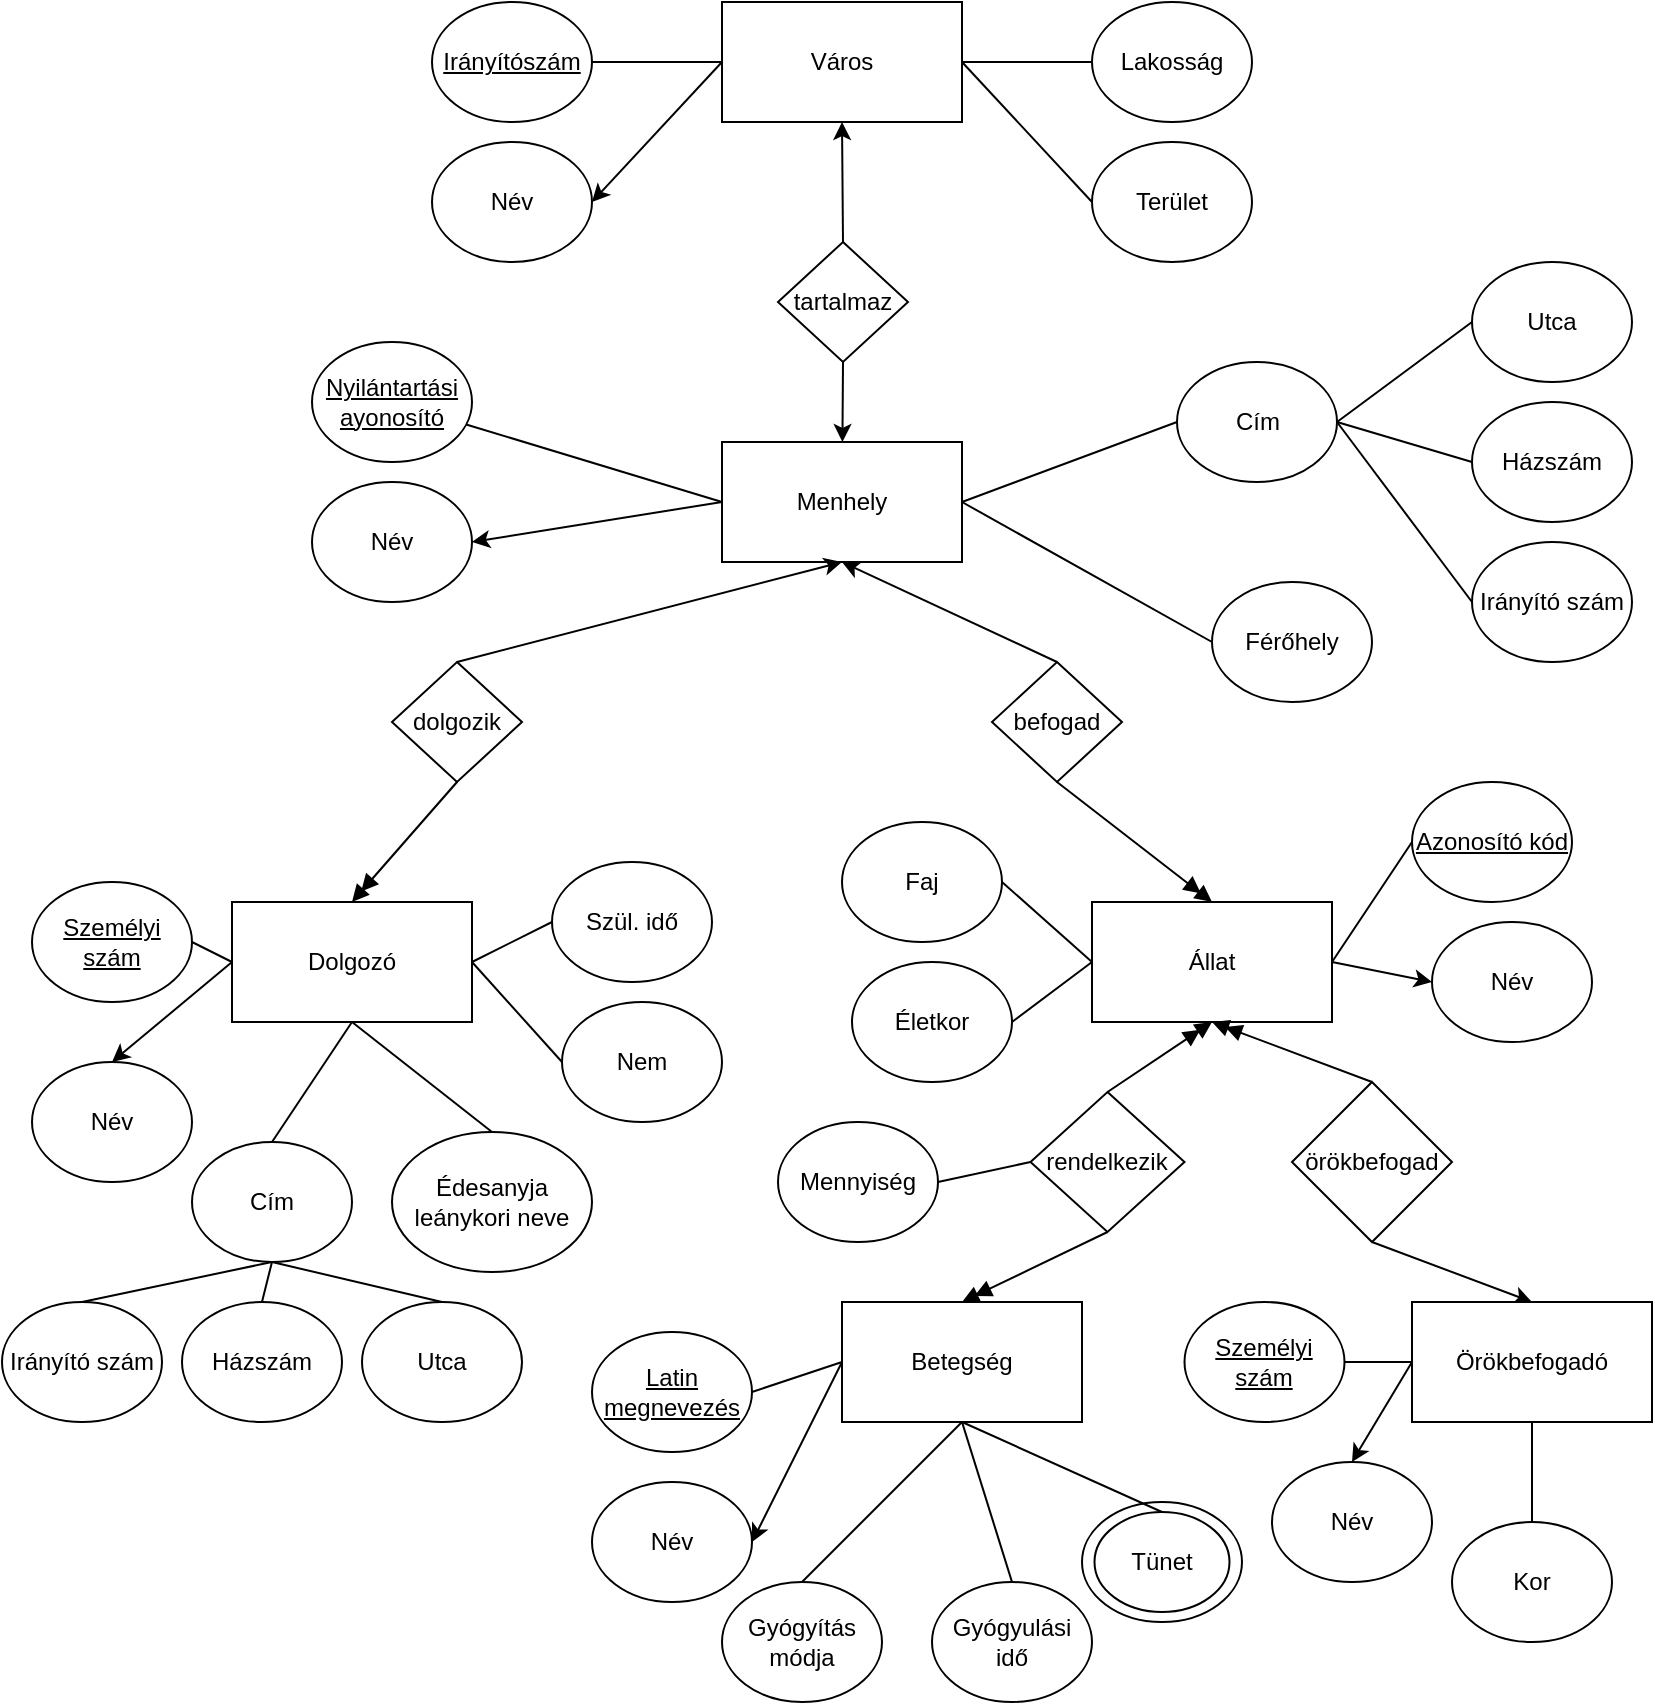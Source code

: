 <mxfile version="24.8.3">
  <diagram name="Page-1" id="3XOxG6FMkao1AMan2YhP">
    <mxGraphModel dx="1224" dy="873" grid="1" gridSize="10" guides="1" tooltips="1" connect="1" arrows="1" fold="1" page="1" pageScale="1" pageWidth="850" pageHeight="1100" math="0" shadow="0">
      <root>
        <mxCell id="0" />
        <mxCell id="1" parent="0" />
        <mxCell id="oJl91GnHJdicE9mI5OMN-5" value="&lt;u&gt;Irányítószám&lt;/u&gt;" style="ellipse;whiteSpace=wrap;html=1;" vertex="1" parent="1">
          <mxGeometry x="220" y="20" width="80" height="60" as="geometry" />
        </mxCell>
        <mxCell id="oJl91GnHJdicE9mI5OMN-7" value="Város" style="rounded=0;whiteSpace=wrap;html=1;" vertex="1" parent="1">
          <mxGeometry x="365" y="20" width="120" height="60" as="geometry" />
        </mxCell>
        <mxCell id="oJl91GnHJdicE9mI5OMN-8" value="Lakosság" style="ellipse;whiteSpace=wrap;html=1;" vertex="1" parent="1">
          <mxGeometry x="550" y="20" width="80" height="60" as="geometry" />
        </mxCell>
        <mxCell id="oJl91GnHJdicE9mI5OMN-9" value="Terület" style="ellipse;whiteSpace=wrap;html=1;" vertex="1" parent="1">
          <mxGeometry x="550" y="90" width="80" height="60" as="geometry" />
        </mxCell>
        <mxCell id="oJl91GnHJdicE9mI5OMN-10" value="Név" style="ellipse;whiteSpace=wrap;html=1;" vertex="1" parent="1">
          <mxGeometry x="220" y="90" width="80" height="60" as="geometry" />
        </mxCell>
        <mxCell id="oJl91GnHJdicE9mI5OMN-11" value="" style="endArrow=none;html=1;rounded=0;exitX=1;exitY=0.5;exitDx=0;exitDy=0;entryX=0;entryY=0.5;entryDx=0;entryDy=0;" edge="1" parent="1" source="oJl91GnHJdicE9mI5OMN-5" target="oJl91GnHJdicE9mI5OMN-7">
          <mxGeometry width="50" height="50" relative="1" as="geometry">
            <mxPoint x="400" y="470" as="sourcePoint" />
            <mxPoint x="450" y="420" as="targetPoint" />
          </mxGeometry>
        </mxCell>
        <mxCell id="oJl91GnHJdicE9mI5OMN-12" value="" style="endArrow=none;html=1;rounded=0;exitX=1;exitY=0.5;exitDx=0;exitDy=0;entryX=0;entryY=0.5;entryDx=0;entryDy=0;endFill=0;startArrow=classic;startFill=1;" edge="1" parent="1" source="oJl91GnHJdicE9mI5OMN-10" target="oJl91GnHJdicE9mI5OMN-7">
          <mxGeometry width="50" height="50" relative="1" as="geometry">
            <mxPoint x="310" y="60" as="sourcePoint" />
            <mxPoint x="375" y="60" as="targetPoint" />
          </mxGeometry>
        </mxCell>
        <mxCell id="oJl91GnHJdicE9mI5OMN-13" value="" style="endArrow=none;html=1;rounded=0;exitX=1;exitY=0.5;exitDx=0;exitDy=0;entryX=0;entryY=0.5;entryDx=0;entryDy=0;" edge="1" parent="1" source="oJl91GnHJdicE9mI5OMN-7" target="oJl91GnHJdicE9mI5OMN-8">
          <mxGeometry width="50" height="50" relative="1" as="geometry">
            <mxPoint x="310" y="130" as="sourcePoint" />
            <mxPoint x="375" y="60" as="targetPoint" />
          </mxGeometry>
        </mxCell>
        <mxCell id="oJl91GnHJdicE9mI5OMN-14" value="" style="endArrow=none;html=1;rounded=0;entryX=0;entryY=0.5;entryDx=0;entryDy=0;exitX=1;exitY=0.5;exitDx=0;exitDy=0;" edge="1" parent="1" source="oJl91GnHJdicE9mI5OMN-7" target="oJl91GnHJdicE9mI5OMN-9">
          <mxGeometry width="50" height="50" relative="1" as="geometry">
            <mxPoint x="495" y="60" as="sourcePoint" />
            <mxPoint x="560" y="60" as="targetPoint" />
          </mxGeometry>
        </mxCell>
        <mxCell id="oJl91GnHJdicE9mI5OMN-15" value="tartalmaz" style="rhombus;whiteSpace=wrap;html=1;" vertex="1" parent="1">
          <mxGeometry x="393" y="140" width="65" height="60" as="geometry" />
        </mxCell>
        <mxCell id="oJl91GnHJdicE9mI5OMN-17" value="" style="endArrow=classic;html=1;rounded=0;entryX=0.5;entryY=1;entryDx=0;entryDy=0;exitX=0.5;exitY=0;exitDx=0;exitDy=0;" edge="1" parent="1" source="oJl91GnHJdicE9mI5OMN-15" target="oJl91GnHJdicE9mI5OMN-7">
          <mxGeometry width="50" height="50" relative="1" as="geometry">
            <mxPoint x="400" y="470" as="sourcePoint" />
            <mxPoint x="450" y="420" as="targetPoint" />
          </mxGeometry>
        </mxCell>
        <mxCell id="oJl91GnHJdicE9mI5OMN-19" value="" style="endArrow=classic;html=1;rounded=0;exitX=0.5;exitY=1;exitDx=0;exitDy=0;" edge="1" parent="1" source="oJl91GnHJdicE9mI5OMN-15" target="oJl91GnHJdicE9mI5OMN-20">
          <mxGeometry width="50" height="50" relative="1" as="geometry">
            <mxPoint x="436" y="150" as="sourcePoint" />
            <mxPoint x="530" y="210" as="targetPoint" />
          </mxGeometry>
        </mxCell>
        <mxCell id="oJl91GnHJdicE9mI5OMN-20" value="Menhely" style="rounded=0;whiteSpace=wrap;html=1;" vertex="1" parent="1">
          <mxGeometry x="365" y="240" width="120" height="60" as="geometry" />
        </mxCell>
        <mxCell id="oJl91GnHJdicE9mI5OMN-22" value="befogad" style="rhombus;whiteSpace=wrap;html=1;" vertex="1" parent="1">
          <mxGeometry x="500" y="350" width="65" height="60" as="geometry" />
        </mxCell>
        <mxCell id="oJl91GnHJdicE9mI5OMN-90" style="rounded=0;orthogonalLoop=1;jettySize=auto;html=1;exitX=0.5;exitY=1;exitDx=0;exitDy=0;entryX=0.5;entryY=0;entryDx=0;entryDy=0;endArrow=doubleBlock;endFill=1;" edge="1" parent="1" source="oJl91GnHJdicE9mI5OMN-23" target="oJl91GnHJdicE9mI5OMN-76">
          <mxGeometry relative="1" as="geometry" />
        </mxCell>
        <mxCell id="oJl91GnHJdicE9mI5OMN-91" style="rounded=0;orthogonalLoop=1;jettySize=auto;html=1;exitX=0;exitY=0.5;exitDx=0;exitDy=0;entryX=1;entryY=0.5;entryDx=0;entryDy=0;endArrow=none;endFill=0;" edge="1" parent="1" source="oJl91GnHJdicE9mI5OMN-23" target="oJl91GnHJdicE9mI5OMN-74">
          <mxGeometry relative="1" as="geometry" />
        </mxCell>
        <mxCell id="oJl91GnHJdicE9mI5OMN-23" value="rendelkezik" style="rhombus;whiteSpace=wrap;html=1;" vertex="1" parent="1">
          <mxGeometry x="519.25" y="565" width="77" height="70" as="geometry" />
        </mxCell>
        <mxCell id="oJl91GnHJdicE9mI5OMN-24" value="örökbefogad" style="rhombus;whiteSpace=wrap;html=1;" vertex="1" parent="1">
          <mxGeometry x="650" y="560" width="80" height="80" as="geometry" />
        </mxCell>
        <mxCell id="oJl91GnHJdicE9mI5OMN-92" style="rounded=0;orthogonalLoop=1;jettySize=auto;html=1;exitX=0;exitY=0.5;exitDx=0;exitDy=0;entryX=1;entryY=0.5;entryDx=0;entryDy=0;endArrow=none;endFill=0;" edge="1" parent="1" source="oJl91GnHJdicE9mI5OMN-25" target="oJl91GnHJdicE9mI5OMN-73">
          <mxGeometry relative="1" as="geometry" />
        </mxCell>
        <mxCell id="oJl91GnHJdicE9mI5OMN-94" style="rounded=0;orthogonalLoop=1;jettySize=auto;html=1;exitX=1;exitY=0.5;exitDx=0;exitDy=0;entryX=0;entryY=0.5;entryDx=0;entryDy=0;endArrow=none;endFill=0;" edge="1" parent="1" source="oJl91GnHJdicE9mI5OMN-25" target="oJl91GnHJdicE9mI5OMN-70">
          <mxGeometry relative="1" as="geometry" />
        </mxCell>
        <mxCell id="oJl91GnHJdicE9mI5OMN-95" style="rounded=0;orthogonalLoop=1;jettySize=auto;html=1;exitX=1;exitY=0.5;exitDx=0;exitDy=0;entryX=0;entryY=0.5;entryDx=0;entryDy=0;endArrow=classic;endFill=1;startArrow=none;startFill=0;" edge="1" parent="1" source="oJl91GnHJdicE9mI5OMN-25" target="oJl91GnHJdicE9mI5OMN-71">
          <mxGeometry relative="1" as="geometry" />
        </mxCell>
        <mxCell id="oJl91GnHJdicE9mI5OMN-25" value="Állat" style="rounded=0;whiteSpace=wrap;html=1;" vertex="1" parent="1">
          <mxGeometry x="550" y="470" width="120" height="60" as="geometry" />
        </mxCell>
        <mxCell id="oJl91GnHJdicE9mI5OMN-27" value="dolgozik" style="rhombus;whiteSpace=wrap;html=1;" vertex="1" parent="1">
          <mxGeometry x="200" y="350" width="65" height="60" as="geometry" />
        </mxCell>
        <mxCell id="oJl91GnHJdicE9mI5OMN-28" value="" style="endArrow=classic;html=1;rounded=0;exitX=0.5;exitY=0;exitDx=0;exitDy=0;entryX=0.5;entryY=1;entryDx=0;entryDy=0;" edge="1" parent="1" source="oJl91GnHJdicE9mI5OMN-22" target="oJl91GnHJdicE9mI5OMN-20">
          <mxGeometry width="50" height="50" relative="1" as="geometry">
            <mxPoint x="560" y="320" as="sourcePoint" />
            <mxPoint x="610" y="270" as="targetPoint" />
          </mxGeometry>
        </mxCell>
        <mxCell id="oJl91GnHJdicE9mI5OMN-29" value="" style="endArrow=classic;html=1;rounded=0;exitX=0.5;exitY=0;exitDx=0;exitDy=0;entryX=0.5;entryY=1;entryDx=0;entryDy=0;" edge="1" parent="1" source="oJl91GnHJdicE9mI5OMN-27" target="oJl91GnHJdicE9mI5OMN-20">
          <mxGeometry width="50" height="50" relative="1" as="geometry">
            <mxPoint x="493" y="370" as="sourcePoint" />
            <mxPoint x="435" y="310" as="targetPoint" />
          </mxGeometry>
        </mxCell>
        <mxCell id="oJl91GnHJdicE9mI5OMN-30" value="" style="endArrow=doubleBlock;html=1;rounded=0;entryX=0.5;entryY=0;entryDx=0;entryDy=0;exitX=0.5;exitY=1;exitDx=0;exitDy=0;endFill=1;" edge="1" parent="1" source="oJl91GnHJdicE9mI5OMN-22" target="oJl91GnHJdicE9mI5OMN-25">
          <mxGeometry width="50" height="50" relative="1" as="geometry">
            <mxPoint x="610" y="420" as="sourcePoint" />
            <mxPoint x="610" y="270" as="targetPoint" />
          </mxGeometry>
        </mxCell>
        <mxCell id="oJl91GnHJdicE9mI5OMN-31" value="Dolgozó" style="rounded=0;whiteSpace=wrap;html=1;" vertex="1" parent="1">
          <mxGeometry x="120" y="470" width="120" height="60" as="geometry" />
        </mxCell>
        <mxCell id="oJl91GnHJdicE9mI5OMN-32" value="" style="endArrow=doubleBlock;html=1;rounded=0;entryX=0.5;entryY=0;entryDx=0;entryDy=0;exitX=0.5;exitY=1;exitDx=0;exitDy=0;endFill=1;" edge="1" parent="1" source="oJl91GnHJdicE9mI5OMN-27" target="oJl91GnHJdicE9mI5OMN-31">
          <mxGeometry width="50" height="50" relative="1" as="geometry">
            <mxPoint x="560" y="320" as="sourcePoint" />
            <mxPoint x="610" y="270" as="targetPoint" />
          </mxGeometry>
        </mxCell>
        <mxCell id="oJl91GnHJdicE9mI5OMN-33" value="" style="endArrow=doubleBlock;html=1;rounded=0;entryX=0.5;entryY=1;entryDx=0;entryDy=0;exitX=0.5;exitY=0;exitDx=0;exitDy=0;endFill=1;" edge="1" parent="1" source="oJl91GnHJdicE9mI5OMN-24" target="oJl91GnHJdicE9mI5OMN-25">
          <mxGeometry width="50" height="50" relative="1" as="geometry">
            <mxPoint x="560" y="320" as="sourcePoint" />
            <mxPoint x="610" y="270" as="targetPoint" />
          </mxGeometry>
        </mxCell>
        <mxCell id="oJl91GnHJdicE9mI5OMN-34" value="" style="endArrow=doubleBlock;html=1;rounded=0;entryX=0.5;entryY=1;entryDx=0;entryDy=0;exitX=0.5;exitY=0;exitDx=0;exitDy=0;endFill=1;" edge="1" parent="1" source="oJl91GnHJdicE9mI5OMN-23" target="oJl91GnHJdicE9mI5OMN-25">
          <mxGeometry width="50" height="50" relative="1" as="geometry">
            <mxPoint x="593" y="600" as="sourcePoint" />
            <mxPoint x="543" y="540" as="targetPoint" />
          </mxGeometry>
        </mxCell>
        <mxCell id="oJl91GnHJdicE9mI5OMN-35" value="Név" style="ellipse;whiteSpace=wrap;html=1;" vertex="1" parent="1">
          <mxGeometry x="20" y="550" width="80" height="60" as="geometry" />
        </mxCell>
        <mxCell id="oJl91GnHJdicE9mI5OMN-36" value="&lt;u&gt;Személyi szám&lt;/u&gt;" style="ellipse;whiteSpace=wrap;html=1;" vertex="1" parent="1">
          <mxGeometry x="20" y="460" width="80" height="60" as="geometry" />
        </mxCell>
        <mxCell id="oJl91GnHJdicE9mI5OMN-52" style="rounded=0;orthogonalLoop=1;jettySize=auto;html=1;entryX=0;entryY=0.5;entryDx=0;entryDy=0;endArrow=none;endFill=0;" edge="1" parent="1" source="oJl91GnHJdicE9mI5OMN-38" target="oJl91GnHJdicE9mI5OMN-20">
          <mxGeometry relative="1" as="geometry" />
        </mxCell>
        <mxCell id="oJl91GnHJdicE9mI5OMN-38" value="&lt;div&gt;&lt;u&gt;Nyilántartási&lt;/u&gt;&lt;/div&gt;&lt;div&gt;&lt;u&gt;ayonosító&lt;br&gt;&lt;/u&gt;&lt;/div&gt;" style="ellipse;whiteSpace=wrap;html=1;" vertex="1" parent="1">
          <mxGeometry x="160" y="190" width="80" height="60" as="geometry" />
        </mxCell>
        <mxCell id="oJl91GnHJdicE9mI5OMN-39" value="Cím" style="ellipse;whiteSpace=wrap;html=1;" vertex="1" parent="1">
          <mxGeometry x="592.5" y="200" width="80" height="60" as="geometry" />
        </mxCell>
        <mxCell id="oJl91GnHJdicE9mI5OMN-40" value="Utca" style="ellipse;whiteSpace=wrap;html=1;" vertex="1" parent="1">
          <mxGeometry x="740" y="150" width="80" height="60" as="geometry" />
        </mxCell>
        <mxCell id="oJl91GnHJdicE9mI5OMN-41" value="Házszám" style="ellipse;whiteSpace=wrap;html=1;" vertex="1" parent="1">
          <mxGeometry x="740" y="220" width="80" height="60" as="geometry" />
        </mxCell>
        <mxCell id="oJl91GnHJdicE9mI5OMN-42" value="Férőhely" style="ellipse;whiteSpace=wrap;html=1;" vertex="1" parent="1">
          <mxGeometry x="610" y="310" width="80" height="60" as="geometry" />
        </mxCell>
        <mxCell id="oJl91GnHJdicE9mI5OMN-43" value="Név" style="ellipse;whiteSpace=wrap;html=1;" vertex="1" parent="1">
          <mxGeometry x="160" y="260" width="80" height="60" as="geometry" />
        </mxCell>
        <mxCell id="oJl91GnHJdicE9mI5OMN-45" value="Nem" style="ellipse;whiteSpace=wrap;html=1;" vertex="1" parent="1">
          <mxGeometry x="285" y="520" width="80" height="60" as="geometry" />
        </mxCell>
        <mxCell id="oJl91GnHJdicE9mI5OMN-46" value="Szül. idő" style="ellipse;whiteSpace=wrap;html=1;" vertex="1" parent="1">
          <mxGeometry x="280" y="450" width="80" height="60" as="geometry" />
        </mxCell>
        <mxCell id="oJl91GnHJdicE9mI5OMN-47" value="" style="endArrow=none;html=1;rounded=0;exitX=1;exitY=0.5;exitDx=0;exitDy=0;entryX=0;entryY=0.5;entryDx=0;entryDy=0;" edge="1" parent="1" source="oJl91GnHJdicE9mI5OMN-36" target="oJl91GnHJdicE9mI5OMN-31">
          <mxGeometry width="50" height="50" relative="1" as="geometry">
            <mxPoint x="450" y="470" as="sourcePoint" />
            <mxPoint x="500" y="420" as="targetPoint" />
          </mxGeometry>
        </mxCell>
        <mxCell id="oJl91GnHJdicE9mI5OMN-48" value="" style="endArrow=none;html=1;rounded=0;exitX=0.5;exitY=0;exitDx=0;exitDy=0;entryX=0;entryY=0.5;entryDx=0;entryDy=0;startArrow=classic;startFill=1;" edge="1" parent="1" source="oJl91GnHJdicE9mI5OMN-35" target="oJl91GnHJdicE9mI5OMN-31">
          <mxGeometry width="50" height="50" relative="1" as="geometry">
            <mxPoint x="110" y="500" as="sourcePoint" />
            <mxPoint x="130" y="510" as="targetPoint" />
          </mxGeometry>
        </mxCell>
        <mxCell id="oJl91GnHJdicE9mI5OMN-49" value="" style="endArrow=none;html=1;rounded=0;exitX=0.5;exitY=0;exitDx=0;exitDy=0;entryX=0.5;entryY=1;entryDx=0;entryDy=0;" edge="1" parent="1" source="oJl91GnHJdicE9mI5OMN-61" target="oJl91GnHJdicE9mI5OMN-31">
          <mxGeometry width="50" height="50" relative="1" as="geometry">
            <mxPoint x="180" y="590" as="sourcePoint" />
            <mxPoint x="130" y="510" as="targetPoint" />
          </mxGeometry>
        </mxCell>
        <mxCell id="oJl91GnHJdicE9mI5OMN-50" value="" style="endArrow=none;html=1;rounded=0;exitX=0;exitY=0.5;exitDx=0;exitDy=0;entryX=1;entryY=0.5;entryDx=0;entryDy=0;" edge="1" parent="1" source="oJl91GnHJdicE9mI5OMN-45" target="oJl91GnHJdicE9mI5OMN-31">
          <mxGeometry width="50" height="50" relative="1" as="geometry">
            <mxPoint x="190" y="600" as="sourcePoint" />
            <mxPoint x="190" y="540" as="targetPoint" />
          </mxGeometry>
        </mxCell>
        <mxCell id="oJl91GnHJdicE9mI5OMN-51" value="" style="endArrow=none;html=1;rounded=0;exitX=0;exitY=0.5;exitDx=0;exitDy=0;entryX=1;entryY=0.5;entryDx=0;entryDy=0;" edge="1" parent="1" source="oJl91GnHJdicE9mI5OMN-46" target="oJl91GnHJdicE9mI5OMN-31">
          <mxGeometry width="50" height="50" relative="1" as="geometry">
            <mxPoint x="300" y="550" as="sourcePoint" />
            <mxPoint x="250" y="510" as="targetPoint" />
          </mxGeometry>
        </mxCell>
        <mxCell id="oJl91GnHJdicE9mI5OMN-53" style="rounded=0;orthogonalLoop=1;jettySize=auto;html=1;entryX=0;entryY=0.5;entryDx=0;entryDy=0;endArrow=none;endFill=0;exitX=1;exitY=0.5;exitDx=0;exitDy=0;startArrow=classic;startFill=1;" edge="1" parent="1" source="oJl91GnHJdicE9mI5OMN-43" target="oJl91GnHJdicE9mI5OMN-20">
          <mxGeometry relative="1" as="geometry">
            <mxPoint x="247" y="241" as="sourcePoint" />
            <mxPoint x="375" y="280" as="targetPoint" />
          </mxGeometry>
        </mxCell>
        <mxCell id="oJl91GnHJdicE9mI5OMN-54" style="rounded=0;orthogonalLoop=1;jettySize=auto;html=1;entryX=0;entryY=0.5;entryDx=0;entryDy=0;endArrow=none;endFill=0;exitX=1;exitY=0.5;exitDx=0;exitDy=0;" edge="1" parent="1" source="oJl91GnHJdicE9mI5OMN-20" target="oJl91GnHJdicE9mI5OMN-39">
          <mxGeometry relative="1" as="geometry">
            <mxPoint x="257" y="251" as="sourcePoint" />
            <mxPoint x="385" y="290" as="targetPoint" />
          </mxGeometry>
        </mxCell>
        <mxCell id="oJl91GnHJdicE9mI5OMN-55" style="rounded=0;orthogonalLoop=1;jettySize=auto;html=1;entryX=1;entryY=0.5;entryDx=0;entryDy=0;endArrow=none;endFill=0;exitX=0;exitY=0.5;exitDx=0;exitDy=0;" edge="1" parent="1" source="oJl91GnHJdicE9mI5OMN-42" target="oJl91GnHJdicE9mI5OMN-20">
          <mxGeometry relative="1" as="geometry">
            <mxPoint x="267" y="261" as="sourcePoint" />
            <mxPoint x="395" y="300" as="targetPoint" />
          </mxGeometry>
        </mxCell>
        <mxCell id="oJl91GnHJdicE9mI5OMN-56" style="rounded=0;orthogonalLoop=1;jettySize=auto;html=1;entryX=0;entryY=0.5;entryDx=0;entryDy=0;endArrow=none;endFill=0;exitX=1;exitY=0.5;exitDx=0;exitDy=0;" edge="1" parent="1" source="oJl91GnHJdicE9mI5OMN-39" target="oJl91GnHJdicE9mI5OMN-40">
          <mxGeometry relative="1" as="geometry">
            <mxPoint x="277" y="271" as="sourcePoint" />
            <mxPoint x="405" y="310" as="targetPoint" />
          </mxGeometry>
        </mxCell>
        <mxCell id="oJl91GnHJdicE9mI5OMN-57" style="rounded=0;orthogonalLoop=1;jettySize=auto;html=1;entryX=0;entryY=0.5;entryDx=0;entryDy=0;endArrow=none;endFill=0;exitX=1;exitY=0.5;exitDx=0;exitDy=0;" edge="1" parent="1" source="oJl91GnHJdicE9mI5OMN-39" target="oJl91GnHJdicE9mI5OMN-41">
          <mxGeometry relative="1" as="geometry">
            <mxPoint x="287" y="281" as="sourcePoint" />
            <mxPoint x="415" y="320" as="targetPoint" />
          </mxGeometry>
        </mxCell>
        <mxCell id="oJl91GnHJdicE9mI5OMN-58" value="Irányító szám" style="ellipse;whiteSpace=wrap;html=1;" vertex="1" parent="1">
          <mxGeometry x="740" y="290" width="80" height="60" as="geometry" />
        </mxCell>
        <mxCell id="oJl91GnHJdicE9mI5OMN-60" style="rounded=0;orthogonalLoop=1;jettySize=auto;html=1;entryX=1;entryY=0.5;entryDx=0;entryDy=0;endArrow=none;endFill=0;exitX=0;exitY=0.5;exitDx=0;exitDy=0;" edge="1" parent="1" source="oJl91GnHJdicE9mI5OMN-58" target="oJl91GnHJdicE9mI5OMN-39">
          <mxGeometry relative="1" as="geometry">
            <mxPoint x="250" y="300" as="sourcePoint" />
            <mxPoint x="375" y="280" as="targetPoint" />
          </mxGeometry>
        </mxCell>
        <mxCell id="oJl91GnHJdicE9mI5OMN-61" value="Cím" style="ellipse;whiteSpace=wrap;html=1;" vertex="1" parent="1">
          <mxGeometry x="100" y="590" width="80" height="60" as="geometry" />
        </mxCell>
        <mxCell id="oJl91GnHJdicE9mI5OMN-62" value="Utca" style="ellipse;whiteSpace=wrap;html=1;" vertex="1" parent="1">
          <mxGeometry x="185" y="670" width="80" height="60" as="geometry" />
        </mxCell>
        <mxCell id="oJl91GnHJdicE9mI5OMN-63" value="Házszám" style="ellipse;whiteSpace=wrap;html=1;" vertex="1" parent="1">
          <mxGeometry x="95" y="670" width="80" height="60" as="geometry" />
        </mxCell>
        <mxCell id="oJl91GnHJdicE9mI5OMN-64" style="rounded=0;orthogonalLoop=1;jettySize=auto;html=1;entryX=0.5;entryY=0;entryDx=0;entryDy=0;endArrow=none;endFill=0;exitX=0.5;exitY=1;exitDx=0;exitDy=0;" edge="1" parent="1" source="oJl91GnHJdicE9mI5OMN-61" target="oJl91GnHJdicE9mI5OMN-62">
          <mxGeometry relative="1" as="geometry">
            <mxPoint x="-195.5" y="771" as="sourcePoint" />
            <mxPoint x="-67.5" y="810" as="targetPoint" />
          </mxGeometry>
        </mxCell>
        <mxCell id="oJl91GnHJdicE9mI5OMN-65" style="rounded=0;orthogonalLoop=1;jettySize=auto;html=1;entryX=0.5;entryY=0;entryDx=0;entryDy=0;endArrow=none;endFill=0;exitX=0.5;exitY=1;exitDx=0;exitDy=0;" edge="1" parent="1" source="oJl91GnHJdicE9mI5OMN-61" target="oJl91GnHJdicE9mI5OMN-63">
          <mxGeometry relative="1" as="geometry">
            <mxPoint x="-185.5" y="781" as="sourcePoint" />
            <mxPoint x="-57.5" y="820" as="targetPoint" />
          </mxGeometry>
        </mxCell>
        <mxCell id="oJl91GnHJdicE9mI5OMN-66" value="Irányító szám" style="ellipse;whiteSpace=wrap;html=1;" vertex="1" parent="1">
          <mxGeometry x="5" y="670" width="80" height="60" as="geometry" />
        </mxCell>
        <mxCell id="oJl91GnHJdicE9mI5OMN-67" style="rounded=0;orthogonalLoop=1;jettySize=auto;html=1;entryX=0.5;entryY=1;entryDx=0;entryDy=0;endArrow=none;endFill=0;exitX=0.5;exitY=0;exitDx=0;exitDy=0;" edge="1" parent="1" source="oJl91GnHJdicE9mI5OMN-66" target="oJl91GnHJdicE9mI5OMN-61">
          <mxGeometry relative="1" as="geometry">
            <mxPoint x="-222.5" y="800" as="sourcePoint" />
            <mxPoint x="-97.5" y="780" as="targetPoint" />
          </mxGeometry>
        </mxCell>
        <mxCell id="oJl91GnHJdicE9mI5OMN-68" value="Édesanyja leánykori neve" style="ellipse;whiteSpace=wrap;html=1;" vertex="1" parent="1">
          <mxGeometry x="200" y="585" width="100" height="70" as="geometry" />
        </mxCell>
        <mxCell id="oJl91GnHJdicE9mI5OMN-69" value="" style="endArrow=none;html=1;rounded=0;exitX=0.5;exitY=0;exitDx=0;exitDy=0;entryX=0.5;entryY=1;entryDx=0;entryDy=0;" edge="1" parent="1" source="oJl91GnHJdicE9mI5OMN-68" target="oJl91GnHJdicE9mI5OMN-31">
          <mxGeometry width="50" height="50" relative="1" as="geometry">
            <mxPoint x="290" y="490" as="sourcePoint" />
            <mxPoint x="250" y="510" as="targetPoint" />
          </mxGeometry>
        </mxCell>
        <mxCell id="oJl91GnHJdicE9mI5OMN-70" value="&lt;u&gt;Azonosító kód&lt;br&gt;&lt;/u&gt;" style="ellipse;whiteSpace=wrap;html=1;" vertex="1" parent="1">
          <mxGeometry x="710" y="410" width="80" height="60" as="geometry" />
        </mxCell>
        <mxCell id="oJl91GnHJdicE9mI5OMN-71" value="Név" style="ellipse;whiteSpace=wrap;html=1;" vertex="1" parent="1">
          <mxGeometry x="720" y="480" width="80" height="60" as="geometry" />
        </mxCell>
        <mxCell id="oJl91GnHJdicE9mI5OMN-93" style="rounded=0;orthogonalLoop=1;jettySize=auto;html=1;exitX=1;exitY=0.5;exitDx=0;exitDy=0;entryX=0;entryY=0.5;entryDx=0;entryDy=0;endArrow=none;endFill=0;" edge="1" parent="1" source="oJl91GnHJdicE9mI5OMN-72" target="oJl91GnHJdicE9mI5OMN-25">
          <mxGeometry relative="1" as="geometry" />
        </mxCell>
        <mxCell id="oJl91GnHJdicE9mI5OMN-72" value="Faj" style="ellipse;whiteSpace=wrap;html=1;" vertex="1" parent="1">
          <mxGeometry x="425" y="430" width="80" height="60" as="geometry" />
        </mxCell>
        <mxCell id="oJl91GnHJdicE9mI5OMN-73" value="Életkor" style="ellipse;whiteSpace=wrap;html=1;" vertex="1" parent="1">
          <mxGeometry x="430" y="500" width="80" height="60" as="geometry" />
        </mxCell>
        <mxCell id="oJl91GnHJdicE9mI5OMN-74" value="Mennyiség" style="ellipse;whiteSpace=wrap;html=1;" vertex="1" parent="1">
          <mxGeometry x="393" y="580" width="80" height="60" as="geometry" />
        </mxCell>
        <mxCell id="oJl91GnHJdicE9mI5OMN-89" style="rounded=0;orthogonalLoop=1;jettySize=auto;html=1;exitX=0.5;exitY=0;exitDx=0;exitDy=0;entryX=0.5;entryY=1;entryDx=0;entryDy=0;startArrow=classic;startFill=1;endArrow=none;endFill=0;" edge="1" parent="1" source="oJl91GnHJdicE9mI5OMN-75" target="oJl91GnHJdicE9mI5OMN-24">
          <mxGeometry relative="1" as="geometry" />
        </mxCell>
        <mxCell id="oJl91GnHJdicE9mI5OMN-75" value="Örökbefogadó" style="rounded=0;whiteSpace=wrap;html=1;" vertex="1" parent="1">
          <mxGeometry x="710" y="670" width="120" height="60" as="geometry" />
        </mxCell>
        <mxCell id="oJl91GnHJdicE9mI5OMN-96" style="rounded=0;orthogonalLoop=1;jettySize=auto;html=1;exitX=0;exitY=0.5;exitDx=0;exitDy=0;entryX=1;entryY=0.5;entryDx=0;entryDy=0;endArrow=none;endFill=0;" edge="1" parent="1" source="oJl91GnHJdicE9mI5OMN-76" target="oJl91GnHJdicE9mI5OMN-77">
          <mxGeometry relative="1" as="geometry" />
        </mxCell>
        <mxCell id="oJl91GnHJdicE9mI5OMN-76" value="Betegség" style="rounded=0;whiteSpace=wrap;html=1;" vertex="1" parent="1">
          <mxGeometry x="425" y="670" width="120" height="60" as="geometry" />
        </mxCell>
        <mxCell id="oJl91GnHJdicE9mI5OMN-77" value="&lt;u&gt;Latin megnevezés&lt;/u&gt;" style="ellipse;whiteSpace=wrap;html=1;" vertex="1" parent="1">
          <mxGeometry x="300" y="685" width="80" height="60" as="geometry" />
        </mxCell>
        <mxCell id="oJl91GnHJdicE9mI5OMN-98" style="rounded=0;orthogonalLoop=1;jettySize=auto;html=1;exitX=0.5;exitY=0;exitDx=0;exitDy=0;entryX=0.5;entryY=1;entryDx=0;entryDy=0;endArrow=none;endFill=0;" edge="1" parent="1" source="oJl91GnHJdicE9mI5OMN-79" target="oJl91GnHJdicE9mI5OMN-76">
          <mxGeometry relative="1" as="geometry" />
        </mxCell>
        <mxCell id="oJl91GnHJdicE9mI5OMN-79" value="Gyógyítás módja" style="ellipse;whiteSpace=wrap;html=1;" vertex="1" parent="1">
          <mxGeometry x="365" y="810" width="80" height="60" as="geometry" />
        </mxCell>
        <mxCell id="oJl91GnHJdicE9mI5OMN-97" style="rounded=0;orthogonalLoop=1;jettySize=auto;html=1;exitX=1;exitY=0.5;exitDx=0;exitDy=0;entryX=0;entryY=0.5;entryDx=0;entryDy=0;endArrow=none;endFill=0;startArrow=classic;startFill=1;" edge="1" parent="1" source="oJl91GnHJdicE9mI5OMN-80" target="oJl91GnHJdicE9mI5OMN-76">
          <mxGeometry relative="1" as="geometry">
            <mxPoint x="410" y="740" as="targetPoint" />
          </mxGeometry>
        </mxCell>
        <mxCell id="oJl91GnHJdicE9mI5OMN-80" value="Név" style="ellipse;whiteSpace=wrap;html=1;" vertex="1" parent="1">
          <mxGeometry x="300" y="760" width="80" height="60" as="geometry" />
        </mxCell>
        <mxCell id="oJl91GnHJdicE9mI5OMN-99" style="rounded=0;orthogonalLoop=1;jettySize=auto;html=1;exitX=0.5;exitY=0;exitDx=0;exitDy=0;entryX=0.5;entryY=1;entryDx=0;entryDy=0;endArrow=none;endFill=0;" edge="1" parent="1" source="oJl91GnHJdicE9mI5OMN-81" target="oJl91GnHJdicE9mI5OMN-76">
          <mxGeometry relative="1" as="geometry">
            <mxPoint x="500" y="760" as="targetPoint" />
          </mxGeometry>
        </mxCell>
        <mxCell id="oJl91GnHJdicE9mI5OMN-81" value="Gyógyulási idő" style="ellipse;whiteSpace=wrap;html=1;" vertex="1" parent="1">
          <mxGeometry x="470" y="810" width="80" height="60" as="geometry" />
        </mxCell>
        <mxCell id="oJl91GnHJdicE9mI5OMN-82" value="" style="ellipse;whiteSpace=wrap;html=1;shadow=0;strokeColor=default;perimeterSpacing=0;" vertex="1" parent="1">
          <mxGeometry x="545" y="770" width="80" height="60" as="geometry" />
        </mxCell>
        <mxCell id="oJl91GnHJdicE9mI5OMN-100" style="rounded=0;orthogonalLoop=1;jettySize=auto;html=1;exitX=0.5;exitY=0;exitDx=0;exitDy=0;entryX=0.5;entryY=1;entryDx=0;entryDy=0;endArrow=none;endFill=0;" edge="1" parent="1" source="oJl91GnHJdicE9mI5OMN-83" target="oJl91GnHJdicE9mI5OMN-76">
          <mxGeometry relative="1" as="geometry">
            <mxPoint x="480" y="800" as="targetPoint" />
          </mxGeometry>
        </mxCell>
        <mxCell id="oJl91GnHJdicE9mI5OMN-83" value="Tünet" style="ellipse;whiteSpace=wrap;html=1;" vertex="1" parent="1">
          <mxGeometry x="551.25" y="775" width="67.5" height="50" as="geometry" />
        </mxCell>
        <mxCell id="oJl91GnHJdicE9mI5OMN-101" style="rounded=0;orthogonalLoop=1;jettySize=auto;html=1;exitX=1;exitY=0.5;exitDx=0;exitDy=0;entryX=0;entryY=0.5;entryDx=0;entryDy=0;endArrow=none;endFill=0;" edge="1" parent="1" source="oJl91GnHJdicE9mI5OMN-85" target="oJl91GnHJdicE9mI5OMN-75">
          <mxGeometry relative="1" as="geometry" />
        </mxCell>
        <mxCell id="oJl91GnHJdicE9mI5OMN-85" value="&lt;u&gt;Személyi szám&lt;/u&gt;" style="ellipse;whiteSpace=wrap;html=1;" vertex="1" parent="1">
          <mxGeometry x="596.25" y="670" width="80" height="60" as="geometry" />
        </mxCell>
        <mxCell id="oJl91GnHJdicE9mI5OMN-102" style="rounded=0;orthogonalLoop=1;jettySize=auto;html=1;exitX=0.5;exitY=0;exitDx=0;exitDy=0;entryX=0;entryY=0.5;entryDx=0;entryDy=0;endArrow=none;endFill=0;startArrow=classic;startFill=1;" edge="1" parent="1" source="oJl91GnHJdicE9mI5OMN-86" target="oJl91GnHJdicE9mI5OMN-75">
          <mxGeometry relative="1" as="geometry" />
        </mxCell>
        <mxCell id="oJl91GnHJdicE9mI5OMN-86" value="Név" style="ellipse;whiteSpace=wrap;html=1;" vertex="1" parent="1">
          <mxGeometry x="640" y="750" width="80" height="60" as="geometry" />
        </mxCell>
        <mxCell id="oJl91GnHJdicE9mI5OMN-103" style="rounded=0;orthogonalLoop=1;jettySize=auto;html=1;exitX=0.5;exitY=0;exitDx=0;exitDy=0;entryX=0.5;entryY=1;entryDx=0;entryDy=0;endArrow=none;endFill=0;" edge="1" parent="1" source="oJl91GnHJdicE9mI5OMN-87" target="oJl91GnHJdicE9mI5OMN-75">
          <mxGeometry relative="1" as="geometry" />
        </mxCell>
        <mxCell id="oJl91GnHJdicE9mI5OMN-87" value="Kor" style="ellipse;whiteSpace=wrap;html=1;" vertex="1" parent="1">
          <mxGeometry x="730" y="780" width="80" height="60" as="geometry" />
        </mxCell>
      </root>
    </mxGraphModel>
  </diagram>
</mxfile>
